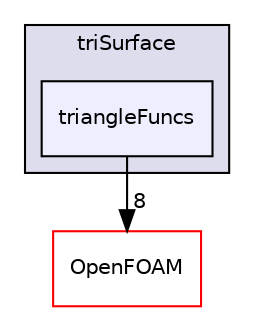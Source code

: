 digraph "src/meshTools/triSurface/triangleFuncs" {
  bgcolor=transparent;
  compound=true
  node [ fontsize="10", fontname="Helvetica"];
  edge [ labelfontsize="10", labelfontname="Helvetica"];
  subgraph clusterdir_2c4b96702ead4056d900947b6784ec65 {
    graph [ bgcolor="#ddddee", pencolor="black", label="triSurface" fontname="Helvetica", fontsize="10", URL="dir_2c4b96702ead4056d900947b6784ec65.html"]
  dir_efe5326f90bc47de0a96776a4489d5a5 [shape=box, label="triangleFuncs", style="filled", fillcolor="#eeeeff", pencolor="black", URL="dir_efe5326f90bc47de0a96776a4489d5a5.html"];
  }
  dir_c5473ff19b20e6ec4dfe5c310b3778a8 [shape=box label="OpenFOAM" color="red" URL="dir_c5473ff19b20e6ec4dfe5c310b3778a8.html"];
  dir_efe5326f90bc47de0a96776a4489d5a5->dir_c5473ff19b20e6ec4dfe5c310b3778a8 [headlabel="8", labeldistance=1.5 headhref="dir_001873_001893.html"];
}

